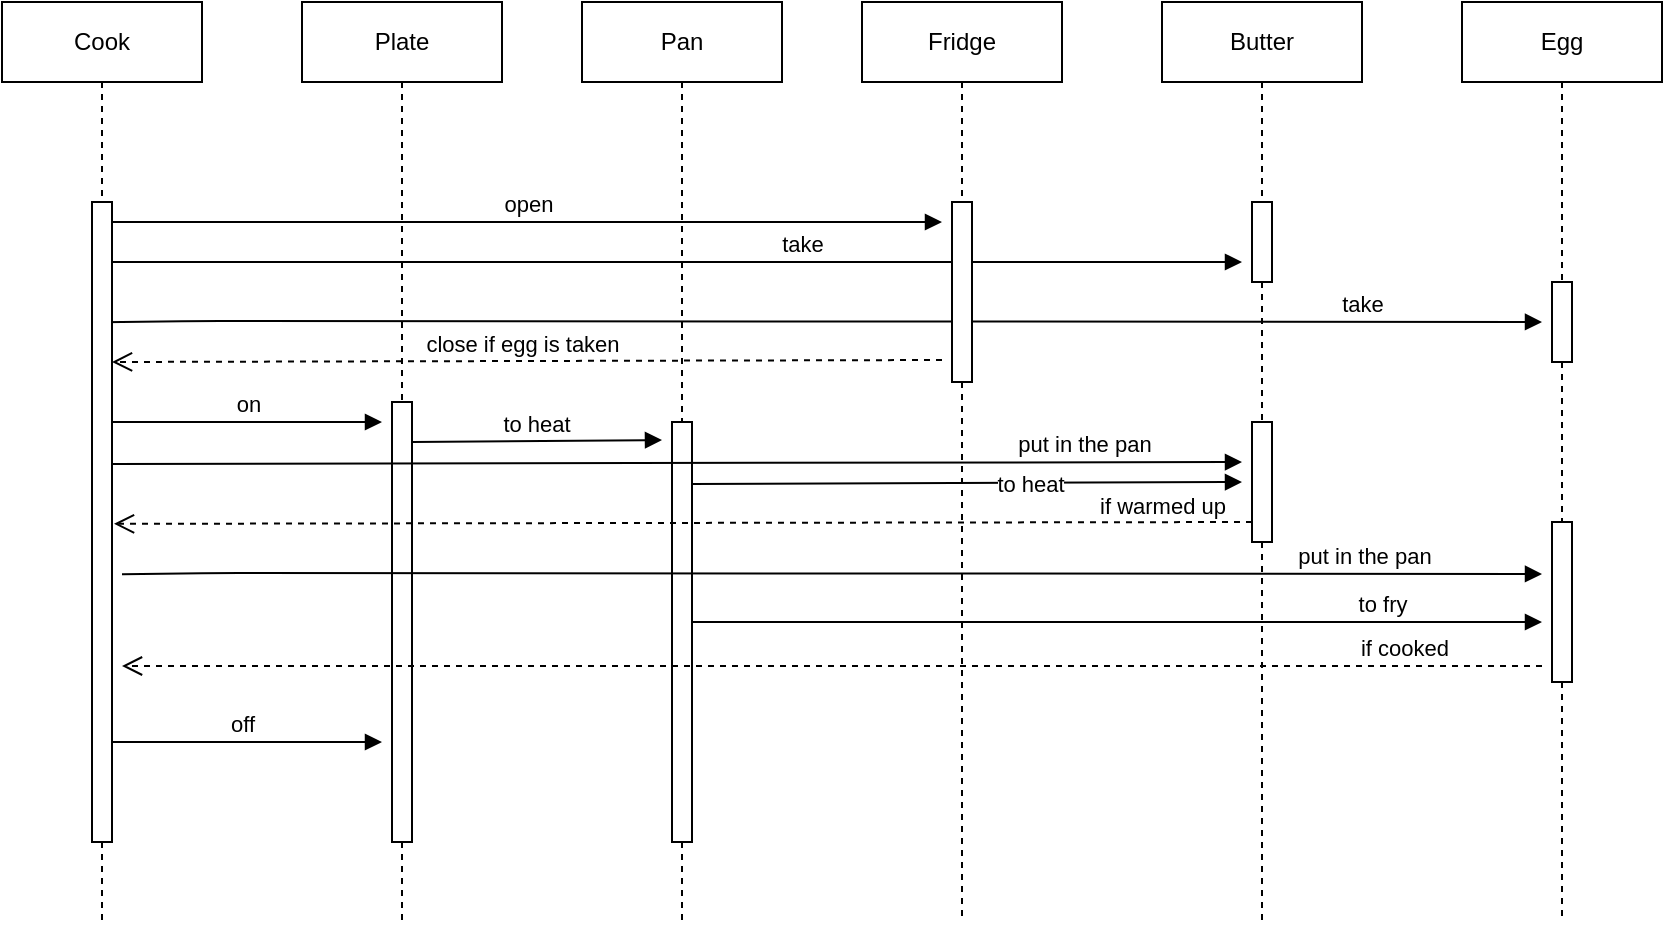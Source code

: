 <mxfile version="15.2.7" type="github">
  <diagram id="yByAGaXeHtsglBaPChMi" name="Page-1">
    <mxGraphModel dx="1382" dy="795" grid="1" gridSize="10" guides="1" tooltips="1" connect="1" arrows="1" fold="1" page="1" pageScale="1" pageWidth="827" pageHeight="1169" math="0" shadow="0">
      <root>
        <mxCell id="0" />
        <mxCell id="1" parent="0" />
        <mxCell id="5Cydv7Gsf7vGVjaM04B7-1" value="Cook" style="shape=umlLifeline;perimeter=lifelinePerimeter;whiteSpace=wrap;html=1;container=1;collapsible=0;recursiveResize=0;outlineConnect=0;" vertex="1" parent="1">
          <mxGeometry x="40" y="420" width="100" height="100" as="geometry" />
        </mxCell>
        <mxCell id="5Cydv7Gsf7vGVjaM04B7-2" value="Plate" style="shape=umlLifeline;perimeter=lifelinePerimeter;whiteSpace=wrap;html=1;container=1;collapsible=0;recursiveResize=0;outlineConnect=0;" vertex="1" parent="1">
          <mxGeometry x="190" y="420" width="100" height="200" as="geometry" />
        </mxCell>
        <mxCell id="5Cydv7Gsf7vGVjaM04B7-3" value="Pan" style="shape=umlLifeline;perimeter=lifelinePerimeter;whiteSpace=wrap;html=1;container=1;collapsible=0;recursiveResize=0;outlineConnect=0;" vertex="1" parent="1">
          <mxGeometry x="330" y="420" width="100" height="210" as="geometry" />
        </mxCell>
        <mxCell id="5Cydv7Gsf7vGVjaM04B7-14" value="take" style="html=1;verticalAlign=bottom;endArrow=block;" edge="1" parent="5Cydv7Gsf7vGVjaM04B7-3">
          <mxGeometry x="0.221" width="80" relative="1" as="geometry">
            <mxPoint x="-235" y="130" as="sourcePoint" />
            <mxPoint x="330" y="130" as="targetPoint" />
            <Array as="points">
              <mxPoint x="-195" y="130" />
            </Array>
            <mxPoint as="offset" />
          </mxGeometry>
        </mxCell>
        <mxCell id="5Cydv7Gsf7vGVjaM04B7-17" value="take" style="html=1;verticalAlign=bottom;endArrow=block;exitX=0.5;exitY=0.188;exitDx=0;exitDy=0;exitPerimeter=0;" edge="1" parent="5Cydv7Gsf7vGVjaM04B7-3">
          <mxGeometry x="0.75" width="80" relative="1" as="geometry">
            <mxPoint x="-240" y="160.16" as="sourcePoint" />
            <mxPoint x="480" y="160" as="targetPoint" />
            <Array as="points">
              <mxPoint x="-190" y="159.5" />
            </Array>
            <mxPoint as="offset" />
          </mxGeometry>
        </mxCell>
        <mxCell id="5Cydv7Gsf7vGVjaM04B7-4" value="Fridge" style="shape=umlLifeline;perimeter=lifelinePerimeter;whiteSpace=wrap;html=1;container=1;collapsible=0;recursiveResize=0;outlineConnect=0;" vertex="1" parent="1">
          <mxGeometry x="470" y="420" width="100" height="100" as="geometry" />
        </mxCell>
        <mxCell id="5Cydv7Gsf7vGVjaM04B7-5" value="Butter" style="shape=umlLifeline;perimeter=lifelinePerimeter;whiteSpace=wrap;html=1;container=1;collapsible=0;recursiveResize=0;outlineConnect=0;" vertex="1" parent="1">
          <mxGeometry x="620" y="420" width="100" height="100" as="geometry" />
        </mxCell>
        <mxCell id="5Cydv7Gsf7vGVjaM04B7-6" value="Egg" style="shape=umlLifeline;perimeter=lifelinePerimeter;whiteSpace=wrap;html=1;container=1;collapsible=0;recursiveResize=0;outlineConnect=0;" vertex="1" parent="1">
          <mxGeometry x="770" y="420" width="100" height="140" as="geometry" />
        </mxCell>
        <mxCell id="5Cydv7Gsf7vGVjaM04B7-9" value="on" style="html=1;verticalAlign=bottom;endArrow=block;" edge="1" parent="1">
          <mxGeometry width="80" relative="1" as="geometry">
            <mxPoint x="95" y="630" as="sourcePoint" />
            <mxPoint x="230" y="630" as="targetPoint" />
          </mxGeometry>
        </mxCell>
        <mxCell id="5Cydv7Gsf7vGVjaM04B7-11" value="to heat" style="html=1;verticalAlign=bottom;endArrow=block;" edge="1" parent="1">
          <mxGeometry width="80" relative="1" as="geometry">
            <mxPoint x="245" y="640" as="sourcePoint" />
            <mxPoint x="370" y="639" as="targetPoint" />
          </mxGeometry>
        </mxCell>
        <mxCell id="5Cydv7Gsf7vGVjaM04B7-13" value="open" style="html=1;verticalAlign=bottom;endArrow=block;" edge="1" parent="1">
          <mxGeometry width="80" relative="1" as="geometry">
            <mxPoint x="95" y="530" as="sourcePoint" />
            <mxPoint x="510" y="530" as="targetPoint" />
            <Array as="points">
              <mxPoint x="135" y="530" />
            </Array>
          </mxGeometry>
        </mxCell>
        <mxCell id="5Cydv7Gsf7vGVjaM04B7-18" value="close if egg is taken" style="html=1;verticalAlign=bottom;endArrow=open;dashed=1;endSize=8;entryX=1;entryY=0.25;entryDx=0;entryDy=0;entryPerimeter=0;" edge="1" parent="1">
          <mxGeometry x="0.012" relative="1" as="geometry">
            <mxPoint x="510" y="599" as="sourcePoint" />
            <mxPoint x="95" y="600" as="targetPoint" />
            <mxPoint as="offset" />
          </mxGeometry>
        </mxCell>
        <mxCell id="5Cydv7Gsf7vGVjaM04B7-22" value="" style="shape=umlLifeline;perimeter=lifelinePerimeter;whiteSpace=wrap;html=1;container=1;collapsible=0;recursiveResize=0;outlineConnect=0;size=320;" vertex="1" parent="1">
          <mxGeometry x="85" y="520" width="10" height="360" as="geometry" />
        </mxCell>
        <mxCell id="5Cydv7Gsf7vGVjaM04B7-23" value="" style="shape=umlLifeline;perimeter=lifelinePerimeter;whiteSpace=wrap;html=1;container=1;collapsible=0;recursiveResize=0;outlineConnect=0;size=220;" vertex="1" parent="1">
          <mxGeometry x="235" y="620" width="10" height="260" as="geometry" />
        </mxCell>
        <mxCell id="5Cydv7Gsf7vGVjaM04B7-24" value="" style="shape=umlLifeline;perimeter=lifelinePerimeter;whiteSpace=wrap;html=1;container=1;collapsible=0;recursiveResize=0;outlineConnect=0;size=210;" vertex="1" parent="1">
          <mxGeometry x="375" y="630" width="10" height="250" as="geometry" />
        </mxCell>
        <mxCell id="5Cydv7Gsf7vGVjaM04B7-25" value="" style="shape=umlLifeline;perimeter=lifelinePerimeter;whiteSpace=wrap;html=1;container=1;collapsible=0;recursiveResize=0;outlineConnect=0;size=60;" vertex="1" parent="1">
          <mxGeometry x="665" y="630" width="10" height="250" as="geometry" />
        </mxCell>
        <mxCell id="5Cydv7Gsf7vGVjaM04B7-26" value="" style="shape=umlLifeline;perimeter=lifelinePerimeter;whiteSpace=wrap;html=1;container=1;collapsible=0;recursiveResize=0;outlineConnect=0;size=40;" vertex="1" parent="1">
          <mxGeometry x="815" y="560" width="10" height="120" as="geometry" />
        </mxCell>
        <mxCell id="5Cydv7Gsf7vGVjaM04B7-27" value="" style="shape=umlLifeline;perimeter=lifelinePerimeter;whiteSpace=wrap;html=1;container=1;collapsible=0;recursiveResize=0;outlineConnect=0;size=40;" vertex="1" parent="1">
          <mxGeometry x="665" y="520" width="10" height="110" as="geometry" />
        </mxCell>
        <mxCell id="5Cydv7Gsf7vGVjaM04B7-28" value="" style="shape=umlLifeline;perimeter=lifelinePerimeter;whiteSpace=wrap;html=1;container=1;collapsible=0;recursiveResize=0;outlineConnect=0;size=90;" vertex="1" parent="1">
          <mxGeometry x="515" y="520" width="10" height="360" as="geometry" />
        </mxCell>
        <mxCell id="5Cydv7Gsf7vGVjaM04B7-29" value="" style="shape=umlLifeline;perimeter=lifelinePerimeter;whiteSpace=wrap;html=1;container=1;collapsible=0;recursiveResize=0;outlineConnect=0;size=80;" vertex="1" parent="1">
          <mxGeometry x="815" y="680" width="10" height="200" as="geometry" />
        </mxCell>
        <mxCell id="5Cydv7Gsf7vGVjaM04B7-30" value="to heat" style="html=1;verticalAlign=bottom;endArrow=block;" edge="1" parent="1">
          <mxGeometry x="0.228" y="-10" width="80" relative="1" as="geometry">
            <mxPoint x="385" y="661" as="sourcePoint" />
            <mxPoint x="660" y="660" as="targetPoint" />
            <mxPoint as="offset" />
          </mxGeometry>
        </mxCell>
        <mxCell id="5Cydv7Gsf7vGVjaM04B7-31" value="put in the pan" style="html=1;verticalAlign=bottom;endArrow=block;" edge="1" parent="1">
          <mxGeometry x="0.722" width="80" relative="1" as="geometry">
            <mxPoint x="95" y="651" as="sourcePoint" />
            <mxPoint x="660" y="650" as="targetPoint" />
            <mxPoint as="offset" />
          </mxGeometry>
        </mxCell>
        <mxCell id="5Cydv7Gsf7vGVjaM04B7-32" value="if warmed up" style="html=1;verticalAlign=bottom;endArrow=open;dashed=1;endSize=8;entryX=1.1;entryY=0.447;entryDx=0;entryDy=0;entryPerimeter=0;" edge="1" parent="1" target="5Cydv7Gsf7vGVjaM04B7-22">
          <mxGeometry x="-0.842" y="1" relative="1" as="geometry">
            <mxPoint x="665" y="680" as="sourcePoint" />
            <mxPoint x="250" y="681" as="targetPoint" />
            <mxPoint as="offset" />
          </mxGeometry>
        </mxCell>
        <mxCell id="5Cydv7Gsf7vGVjaM04B7-33" value="put in the pan" style="html=1;verticalAlign=bottom;endArrow=block;exitX=0.5;exitY=0.188;exitDx=0;exitDy=0;exitPerimeter=0;" edge="1" parent="1">
          <mxGeometry x="0.75" width="80" relative="1" as="geometry">
            <mxPoint x="100" y="706.16" as="sourcePoint" />
            <mxPoint x="810" y="706" as="targetPoint" />
            <Array as="points">
              <mxPoint x="150" y="705.5" />
            </Array>
            <mxPoint as="offset" />
          </mxGeometry>
        </mxCell>
        <mxCell id="5Cydv7Gsf7vGVjaM04B7-34" value="to fry" style="html=1;verticalAlign=bottom;endArrow=block;" edge="1" parent="1">
          <mxGeometry x="0.624" width="80" relative="1" as="geometry">
            <mxPoint x="385" y="730" as="sourcePoint" />
            <mxPoint x="810" y="730" as="targetPoint" />
            <mxPoint as="offset" />
          </mxGeometry>
        </mxCell>
        <mxCell id="5Cydv7Gsf7vGVjaM04B7-35" value="if cooked" style="html=1;verticalAlign=bottom;endArrow=open;dashed=1;endSize=8;" edge="1" parent="1">
          <mxGeometry x="-0.806" relative="1" as="geometry">
            <mxPoint x="810" y="752" as="sourcePoint" />
            <mxPoint x="100" y="752" as="targetPoint" />
            <mxPoint as="offset" />
          </mxGeometry>
        </mxCell>
        <mxCell id="5Cydv7Gsf7vGVjaM04B7-36" value="off" style="html=1;verticalAlign=bottom;endArrow=block;" edge="1" parent="1">
          <mxGeometry x="-0.037" width="80" relative="1" as="geometry">
            <mxPoint x="95" y="790" as="sourcePoint" />
            <mxPoint x="230" y="790" as="targetPoint" />
            <mxPoint as="offset" />
          </mxGeometry>
        </mxCell>
      </root>
    </mxGraphModel>
  </diagram>
</mxfile>
